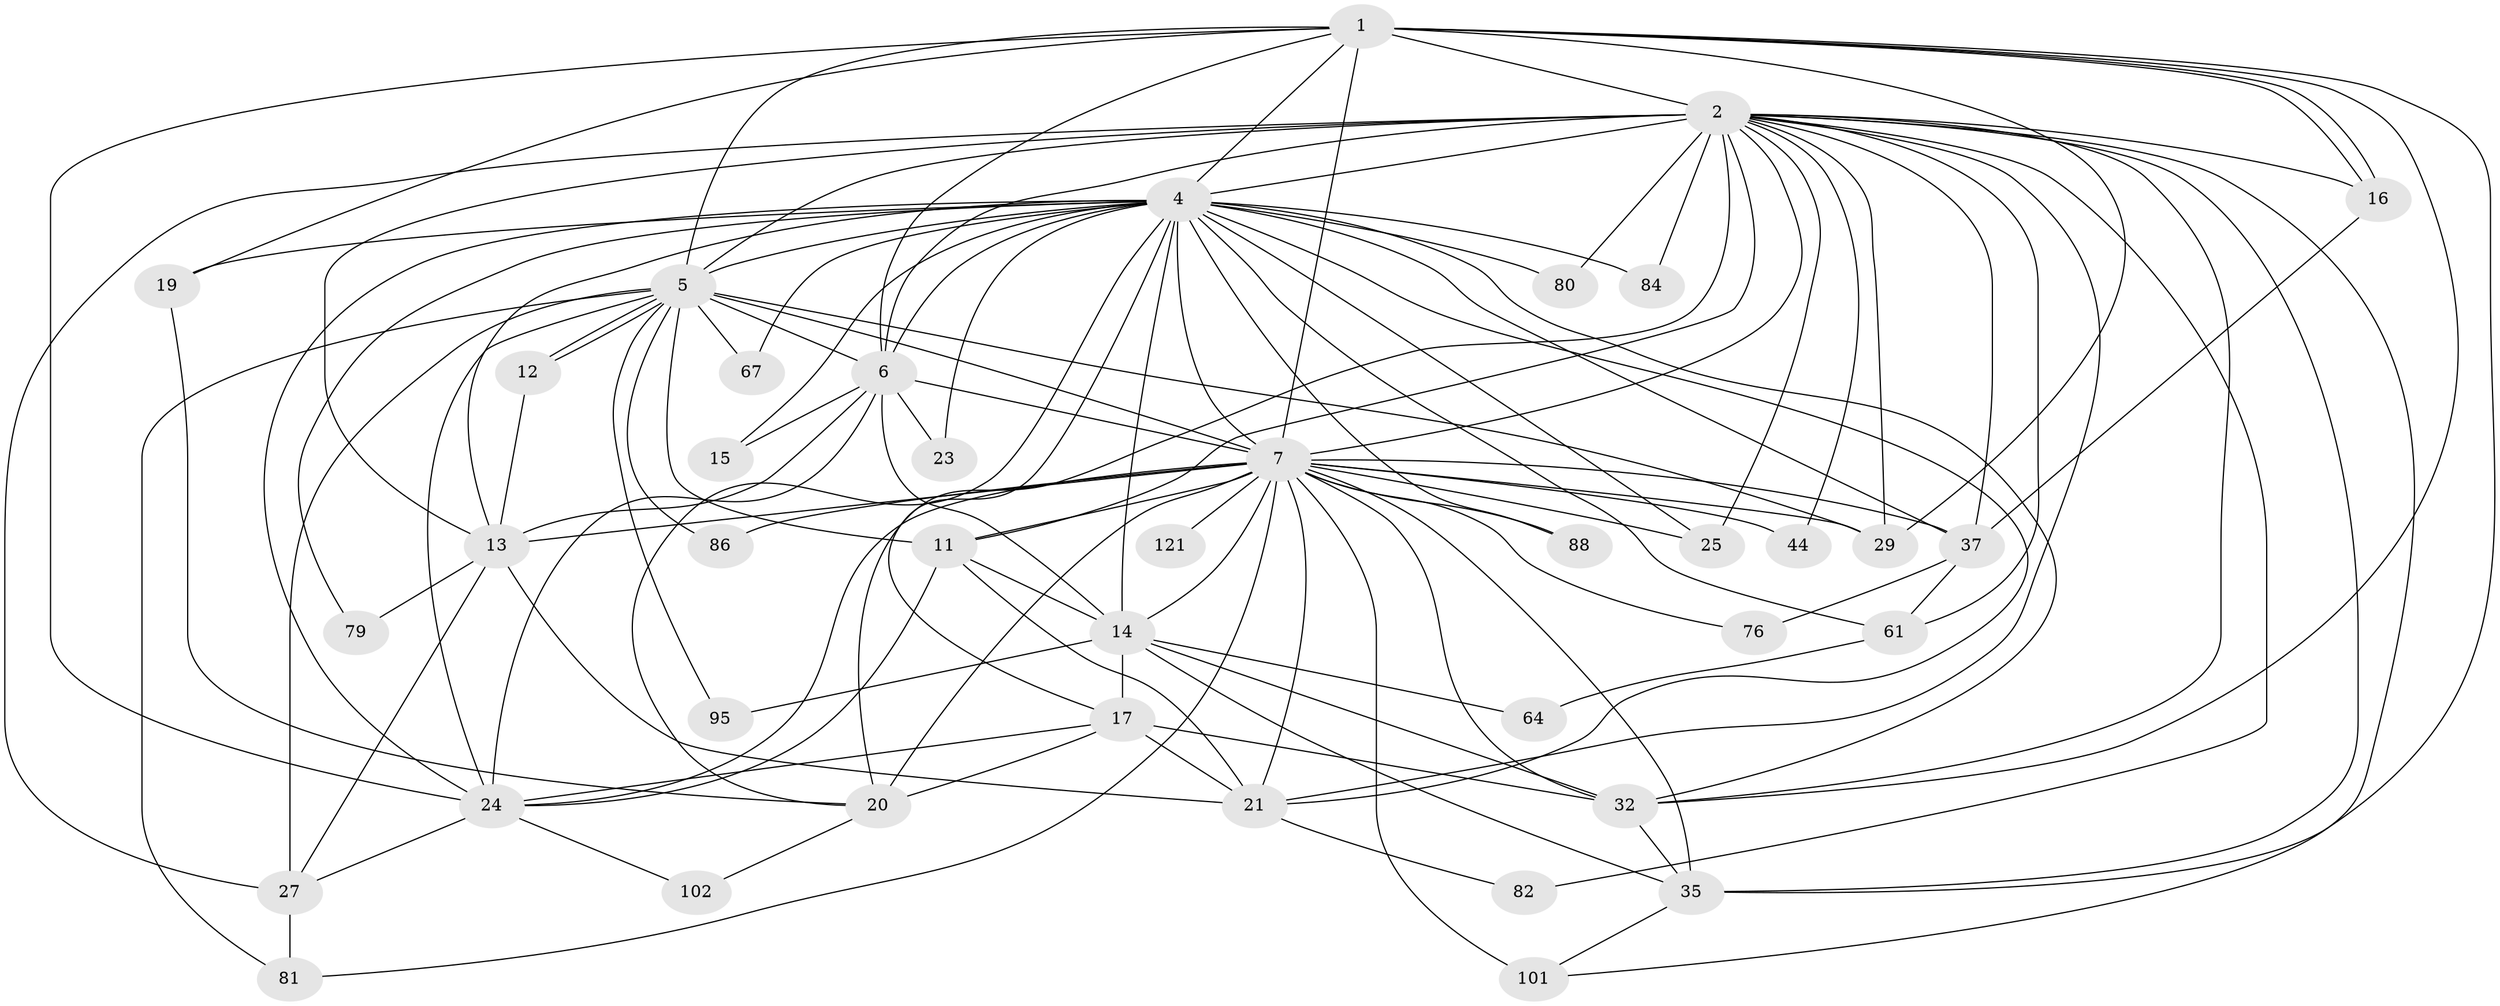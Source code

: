 // original degree distribution, {20: 0.014925373134328358, 14: 0.007462686567164179, 22: 0.014925373134328358, 26: 0.007462686567164179, 27: 0.007462686567164179, 30: 0.007462686567164179, 13: 0.007462686567164179, 25: 0.007462686567164179, 6: 0.022388059701492536, 3: 0.19402985074626866, 12: 0.007462686567164179, 11: 0.007462686567164179, 2: 0.5298507462686567, 4: 0.09701492537313433, 7: 0.022388059701492536, 8: 0.007462686567164179, 5: 0.03731343283582089}
// Generated by graph-tools (version 1.1) at 2025/17/03/04/25 18:17:56]
// undirected, 40 vertices, 118 edges
graph export_dot {
graph [start="1"]
  node [color=gray90,style=filled];
  1 [super="+62+66+30"];
  2 [super="+92+106+58+8+3"];
  4 [super="+65+60+9+129+50"];
  5 [super="+110+48+85"];
  6 [super="+39+57"];
  7 [super="+59+77+10+45+120+96+54"];
  11;
  12 [super="+51"];
  13 [super="+55+75"];
  14 [super="+40"];
  15;
  16 [super="+33"];
  17 [super="+53+99"];
  19 [super="+107"];
  20 [super="+34"];
  21 [super="+126+90"];
  23;
  24 [super="+72+42+49+31+68"];
  25 [super="+111"];
  27 [super="+108+97+71"];
  29 [super="+114"];
  32 [super="+123+98+93+87"];
  35 [super="+91"];
  37 [super="+38"];
  44;
  61 [super="+124"];
  64;
  67;
  76;
  79;
  80;
  81;
  82;
  84;
  86;
  88;
  95;
  101 [super="+112+122"];
  102;
  121;
  1 -- 2 [weight=4];
  1 -- 4 [weight=4];
  1 -- 5;
  1 -- 6 [weight=2];
  1 -- 7 [weight=4];
  1 -- 16 [weight=2];
  1 -- 16;
  1 -- 19;
  1 -- 24 [weight=2];
  1 -- 29;
  1 -- 32;
  1 -- 35;
  2 -- 4 [weight=9];
  2 -- 5 [weight=3];
  2 -- 6 [weight=5];
  2 -- 7 [weight=9];
  2 -- 25;
  2 -- 101;
  2 -- 80;
  2 -- 84;
  2 -- 13;
  2 -- 44 [weight=2];
  2 -- 61;
  2 -- 21;
  2 -- 29;
  2 -- 11;
  2 -- 82;
  2 -- 20 [weight=2];
  2 -- 27;
  2 -- 32;
  2 -- 37 [weight=2];
  2 -- 35;
  2 -- 16 [weight=3];
  4 -- 5 [weight=5];
  4 -- 6 [weight=3];
  4 -- 7 [weight=7];
  4 -- 13 [weight=3];
  4 -- 14;
  4 -- 32 [weight=2];
  4 -- 67;
  4 -- 80;
  4 -- 84;
  4 -- 25 [weight=2];
  4 -- 61;
  4 -- 20;
  4 -- 15;
  4 -- 17;
  4 -- 19;
  4 -- 21;
  4 -- 23;
  4 -- 88;
  4 -- 37 [weight=2];
  4 -- 24;
  4 -- 79;
  5 -- 6 [weight=3];
  5 -- 7 [weight=4];
  5 -- 11;
  5 -- 12;
  5 -- 12;
  5 -- 27 [weight=2];
  5 -- 67;
  5 -- 81;
  5 -- 86;
  5 -- 95;
  5 -- 29;
  5 -- 24;
  6 -- 7 [weight=5];
  6 -- 13 [weight=2];
  6 -- 15;
  6 -- 23;
  6 -- 24;
  6 -- 14;
  7 -- 14 [weight=2];
  7 -- 20 [weight=3];
  7 -- 29;
  7 -- 35 [weight=2];
  7 -- 37 [weight=2];
  7 -- 44;
  7 -- 76;
  7 -- 32;
  7 -- 25;
  7 -- 21;
  7 -- 81;
  7 -- 86;
  7 -- 101 [weight=2];
  7 -- 121;
  7 -- 13 [weight=2];
  7 -- 24;
  7 -- 88;
  7 -- 11;
  11 -- 24;
  11 -- 14;
  11 -- 21;
  12 -- 13;
  13 -- 79;
  13 -- 27;
  13 -- 21;
  14 -- 17 [weight=2];
  14 -- 35;
  14 -- 64;
  14 -- 95;
  14 -- 32;
  16 -- 37;
  17 -- 21;
  17 -- 20;
  17 -- 32;
  17 -- 24;
  19 -- 20;
  20 -- 102;
  21 -- 82;
  24 -- 102;
  24 -- 27;
  27 -- 81;
  32 -- 35;
  35 -- 101;
  37 -- 76;
  37 -- 61;
  61 -- 64;
}
